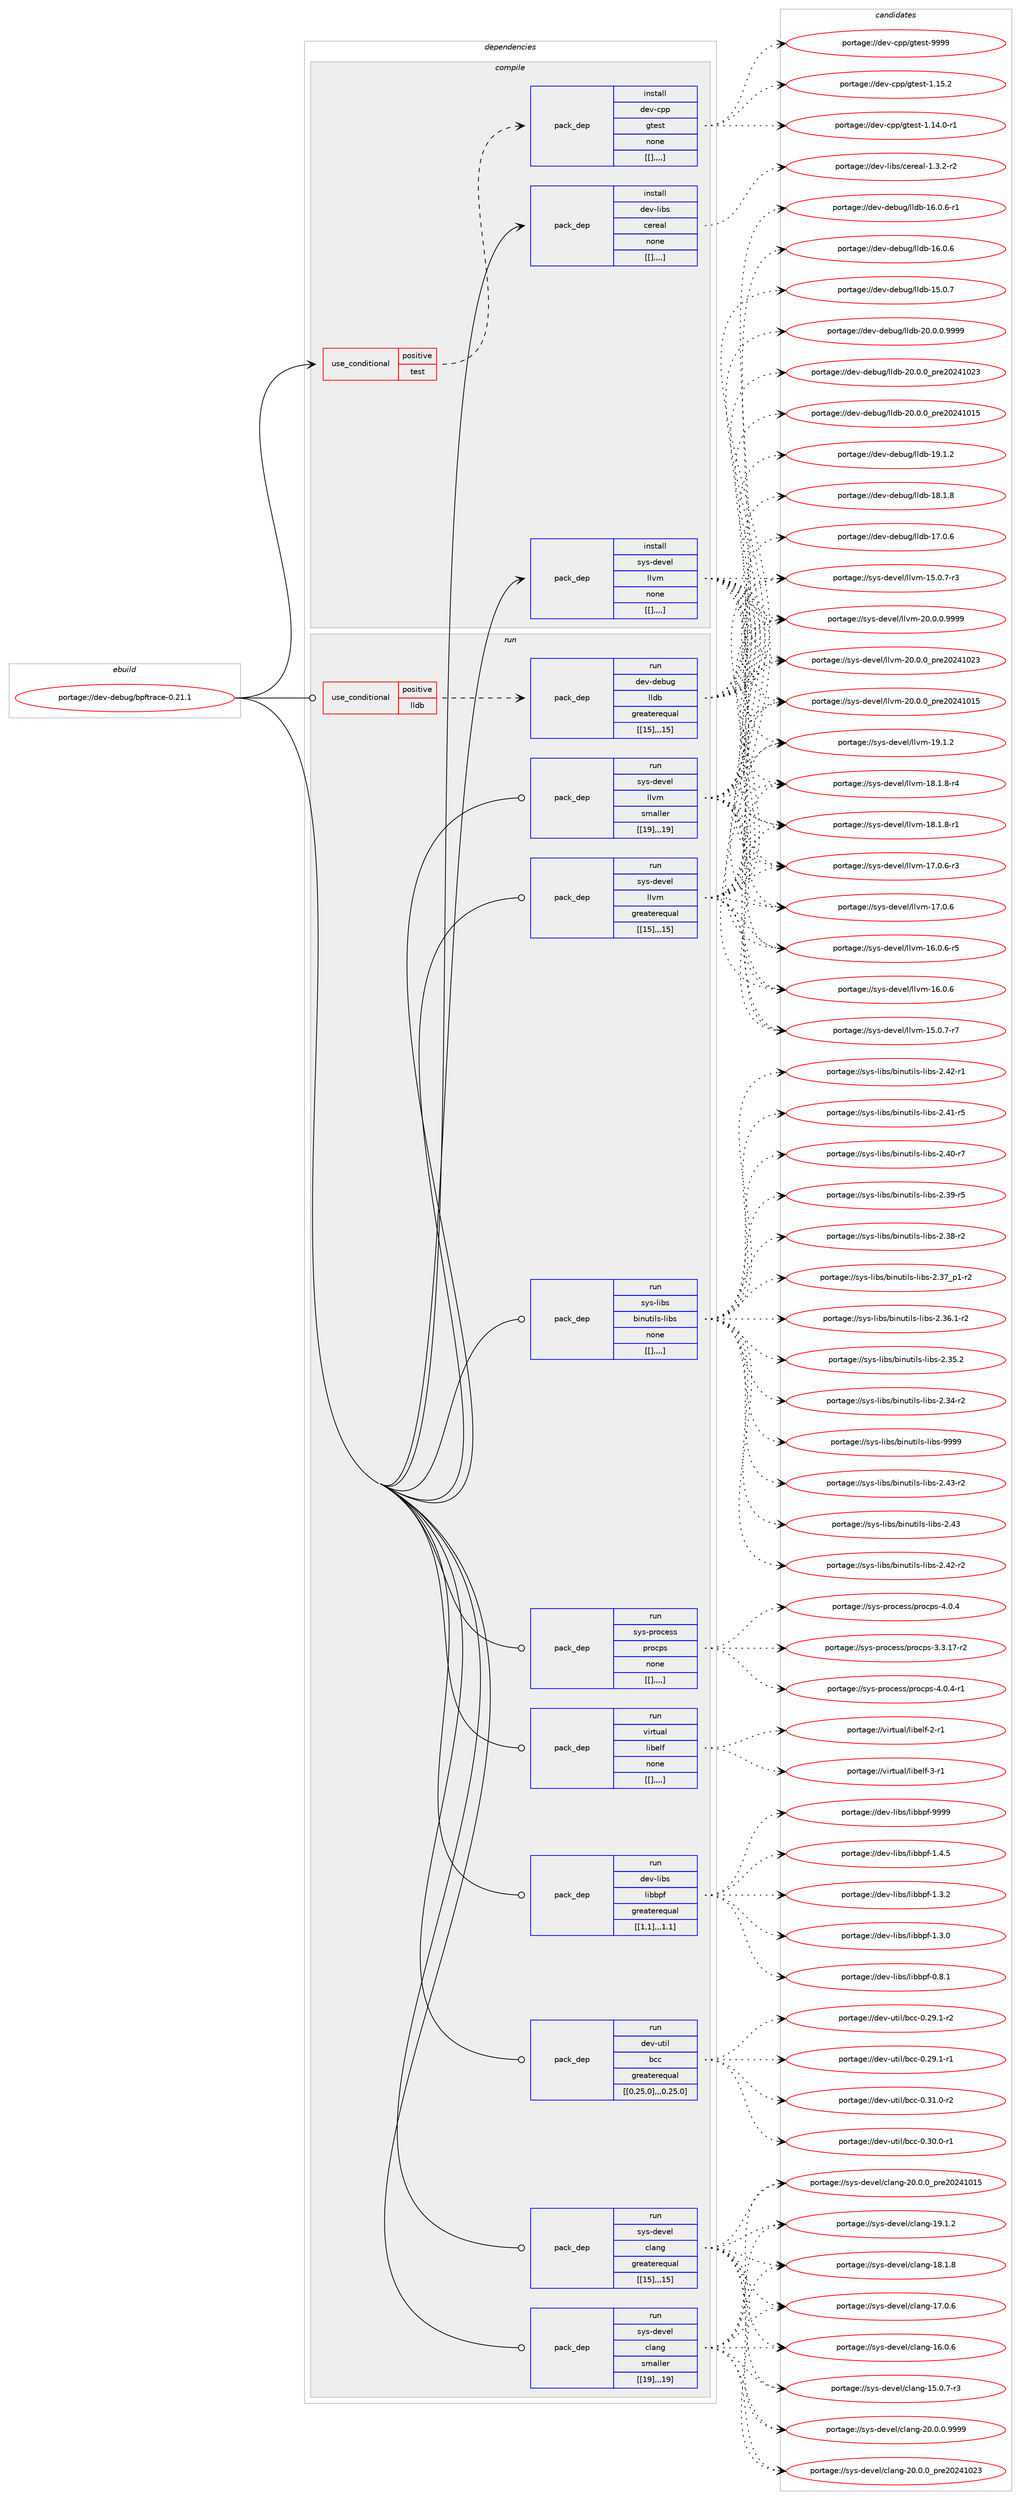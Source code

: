 digraph prolog {

# *************
# Graph options
# *************

newrank=true;
concentrate=true;
compound=true;
graph [rankdir=LR,fontname=Helvetica,fontsize=10,ranksep=1.5];#, ranksep=2.5, nodesep=0.2];
edge  [arrowhead=vee];
node  [fontname=Helvetica,fontsize=10];

# **********
# The ebuild
# **********

subgraph cluster_leftcol {
color=gray;
label=<<i>ebuild</i>>;
id [label="portage://dev-debug/bpftrace-0.21.1", color=red, width=4, href="../dev-debug/bpftrace-0.21.1.svg"];
}

# ****************
# The dependencies
# ****************

subgraph cluster_midcol {
color=gray;
label=<<i>dependencies</i>>;
subgraph cluster_compile {
fillcolor="#eeeeee";
style=filled;
label=<<i>compile</i>>;
subgraph cond20114 {
dependency74010 [label=<<TABLE BORDER="0" CELLBORDER="1" CELLSPACING="0" CELLPADDING="4"><TR><TD ROWSPAN="3" CELLPADDING="10">use_conditional</TD></TR><TR><TD>positive</TD></TR><TR><TD>test</TD></TR></TABLE>>, shape=none, color=red];
subgraph pack52888 {
dependency74050 [label=<<TABLE BORDER="0" CELLBORDER="1" CELLSPACING="0" CELLPADDING="4" WIDTH="220"><TR><TD ROWSPAN="6" CELLPADDING="30">pack_dep</TD></TR><TR><TD WIDTH="110">install</TD></TR><TR><TD>dev-cpp</TD></TR><TR><TD>gtest</TD></TR><TR><TD>none</TD></TR><TR><TD>[[],,,,]</TD></TR></TABLE>>, shape=none, color=blue];
}
dependency74010:e -> dependency74050:w [weight=20,style="dashed",arrowhead="vee"];
}
id:e -> dependency74010:w [weight=20,style="solid",arrowhead="vee"];
subgraph pack52930 {
dependency74122 [label=<<TABLE BORDER="0" CELLBORDER="1" CELLSPACING="0" CELLPADDING="4" WIDTH="220"><TR><TD ROWSPAN="6" CELLPADDING="30">pack_dep</TD></TR><TR><TD WIDTH="110">install</TD></TR><TR><TD>dev-libs</TD></TR><TR><TD>cereal</TD></TR><TR><TD>none</TD></TR><TR><TD>[[],,,,]</TD></TR></TABLE>>, shape=none, color=blue];
}
id:e -> dependency74122:w [weight=20,style="solid",arrowhead="vee"];
subgraph pack52941 {
dependency74166 [label=<<TABLE BORDER="0" CELLBORDER="1" CELLSPACING="0" CELLPADDING="4" WIDTH="220"><TR><TD ROWSPAN="6" CELLPADDING="30">pack_dep</TD></TR><TR><TD WIDTH="110">install</TD></TR><TR><TD>sys-devel</TD></TR><TR><TD>llvm</TD></TR><TR><TD>none</TD></TR><TR><TD>[[],,,,]</TD></TR></TABLE>>, shape=none, color=blue];
}
id:e -> dependency74166:w [weight=20,style="solid",arrowhead="vee"];
}
subgraph cluster_compileandrun {
fillcolor="#eeeeee";
style=filled;
label=<<i>compile and run</i>>;
}
subgraph cluster_run {
fillcolor="#eeeeee";
style=filled;
label=<<i>run</i>>;
subgraph cond20186 {
dependency74170 [label=<<TABLE BORDER="0" CELLBORDER="1" CELLSPACING="0" CELLPADDING="4"><TR><TD ROWSPAN="3" CELLPADDING="10">use_conditional</TD></TR><TR><TD>positive</TD></TR><TR><TD>lldb</TD></TR></TABLE>>, shape=none, color=red];
subgraph pack52991 {
dependency74206 [label=<<TABLE BORDER="0" CELLBORDER="1" CELLSPACING="0" CELLPADDING="4" WIDTH="220"><TR><TD ROWSPAN="6" CELLPADDING="30">pack_dep</TD></TR><TR><TD WIDTH="110">run</TD></TR><TR><TD>dev-debug</TD></TR><TR><TD>lldb</TD></TR><TR><TD>greaterequal</TD></TR><TR><TD>[[15],,,15]</TD></TR></TABLE>>, shape=none, color=blue];
}
dependency74170:e -> dependency74206:w [weight=20,style="dashed",arrowhead="vee"];
}
id:e -> dependency74170:w [weight=20,style="solid",arrowhead="odot"];
subgraph pack52995 {
dependency74210 [label=<<TABLE BORDER="0" CELLBORDER="1" CELLSPACING="0" CELLPADDING="4" WIDTH="220"><TR><TD ROWSPAN="6" CELLPADDING="30">pack_dep</TD></TR><TR><TD WIDTH="110">run</TD></TR><TR><TD>dev-libs</TD></TR><TR><TD>libbpf</TD></TR><TR><TD>greaterequal</TD></TR><TR><TD>[[1,1],,,1.1]</TD></TR></TABLE>>, shape=none, color=blue];
}
id:e -> dependency74210:w [weight=20,style="solid",arrowhead="odot"];
subgraph pack52997 {
dependency74249 [label=<<TABLE BORDER="0" CELLBORDER="1" CELLSPACING="0" CELLPADDING="4" WIDTH="220"><TR><TD ROWSPAN="6" CELLPADDING="30">pack_dep</TD></TR><TR><TD WIDTH="110">run</TD></TR><TR><TD>dev-util</TD></TR><TR><TD>bcc</TD></TR><TR><TD>greaterequal</TD></TR><TR><TD>[[0,25,0],,,0.25.0]</TD></TR></TABLE>>, shape=none, color=blue];
}
id:e -> dependency74249:w [weight=20,style="solid",arrowhead="odot"];
subgraph pack53031 {
dependency74300 [label=<<TABLE BORDER="0" CELLBORDER="1" CELLSPACING="0" CELLPADDING="4" WIDTH="220"><TR><TD ROWSPAN="6" CELLPADDING="30">pack_dep</TD></TR><TR><TD WIDTH="110">run</TD></TR><TR><TD>sys-devel</TD></TR><TR><TD>clang</TD></TR><TR><TD>greaterequal</TD></TR><TR><TD>[[15],,,15]</TD></TR></TABLE>>, shape=none, color=blue];
}
id:e -> dependency74300:w [weight=20,style="solid",arrowhead="odot"];
subgraph pack53075 {
dependency74379 [label=<<TABLE BORDER="0" CELLBORDER="1" CELLSPACING="0" CELLPADDING="4" WIDTH="220"><TR><TD ROWSPAN="6" CELLPADDING="30">pack_dep</TD></TR><TR><TD WIDTH="110">run</TD></TR><TR><TD>sys-devel</TD></TR><TR><TD>clang</TD></TR><TR><TD>smaller</TD></TR><TR><TD>[[19],,,19]</TD></TR></TABLE>>, shape=none, color=blue];
}
id:e -> dependency74379:w [weight=20,style="solid",arrowhead="odot"];
subgraph pack53116 {
dependency74390 [label=<<TABLE BORDER="0" CELLBORDER="1" CELLSPACING="0" CELLPADDING="4" WIDTH="220"><TR><TD ROWSPAN="6" CELLPADDING="30">pack_dep</TD></TR><TR><TD WIDTH="110">run</TD></TR><TR><TD>sys-devel</TD></TR><TR><TD>llvm</TD></TR><TR><TD>greaterequal</TD></TR><TR><TD>[[15],,,15]</TD></TR></TABLE>>, shape=none, color=blue];
}
id:e -> dependency74390:w [weight=20,style="solid",arrowhead="odot"];
subgraph pack53126 {
dependency74398 [label=<<TABLE BORDER="0" CELLBORDER="1" CELLSPACING="0" CELLPADDING="4" WIDTH="220"><TR><TD ROWSPAN="6" CELLPADDING="30">pack_dep</TD></TR><TR><TD WIDTH="110">run</TD></TR><TR><TD>sys-devel</TD></TR><TR><TD>llvm</TD></TR><TR><TD>smaller</TD></TR><TR><TD>[[19],,,19]</TD></TR></TABLE>>, shape=none, color=blue];
}
id:e -> dependency74398:w [weight=20,style="solid",arrowhead="odot"];
subgraph pack53134 {
dependency74449 [label=<<TABLE BORDER="0" CELLBORDER="1" CELLSPACING="0" CELLPADDING="4" WIDTH="220"><TR><TD ROWSPAN="6" CELLPADDING="30">pack_dep</TD></TR><TR><TD WIDTH="110">run</TD></TR><TR><TD>sys-libs</TD></TR><TR><TD>binutils-libs</TD></TR><TR><TD>none</TD></TR><TR><TD>[[],,,,]</TD></TR></TABLE>>, shape=none, color=blue];
}
id:e -> dependency74449:w [weight=20,style="solid",arrowhead="odot"];
subgraph pack53163 {
dependency74476 [label=<<TABLE BORDER="0" CELLBORDER="1" CELLSPACING="0" CELLPADDING="4" WIDTH="220"><TR><TD ROWSPAN="6" CELLPADDING="30">pack_dep</TD></TR><TR><TD WIDTH="110">run</TD></TR><TR><TD>sys-process</TD></TR><TR><TD>procps</TD></TR><TR><TD>none</TD></TR><TR><TD>[[],,,,]</TD></TR></TABLE>>, shape=none, color=blue];
}
id:e -> dependency74476:w [weight=20,style="solid",arrowhead="odot"];
subgraph pack53193 {
dependency74498 [label=<<TABLE BORDER="0" CELLBORDER="1" CELLSPACING="0" CELLPADDING="4" WIDTH="220"><TR><TD ROWSPAN="6" CELLPADDING="30">pack_dep</TD></TR><TR><TD WIDTH="110">run</TD></TR><TR><TD>virtual</TD></TR><TR><TD>libelf</TD></TR><TR><TD>none</TD></TR><TR><TD>[[],,,,]</TD></TR></TABLE>>, shape=none, color=blue];
}
id:e -> dependency74498:w [weight=20,style="solid",arrowhead="odot"];
}
}

# **************
# The candidates
# **************

subgraph cluster_choices {
rank=same;
color=gray;
label=<<i>candidates</i>>;

subgraph choice52086 {
color=black;
nodesep=1;
choice1001011184599112112471031161011151164557575757 [label="portage://dev-cpp/gtest-9999", color=red, width=4,href="../dev-cpp/gtest-9999.svg"];
choice10010111845991121124710311610111511645494649534650 [label="portage://dev-cpp/gtest-1.15.2", color=red, width=4,href="../dev-cpp/gtest-1.15.2.svg"];
choice100101118459911211247103116101115116454946495246484511449 [label="portage://dev-cpp/gtest-1.14.0-r1", color=red, width=4,href="../dev-cpp/gtest-1.14.0-r1.svg"];
dependency74050:e -> choice1001011184599112112471031161011151164557575757:w [style=dotted,weight="100"];
dependency74050:e -> choice10010111845991121124710311610111511645494649534650:w [style=dotted,weight="100"];
dependency74050:e -> choice100101118459911211247103116101115116454946495246484511449:w [style=dotted,weight="100"];
}
subgraph choice52125 {
color=black;
nodesep=1;
choice10010111845108105981154799101114101971084549465146504511450 [label="portage://dev-libs/cereal-1.3.2-r2", color=red, width=4,href="../dev-libs/cereal-1.3.2-r2.svg"];
dependency74122:e -> choice10010111845108105981154799101114101971084549465146504511450:w [style=dotted,weight="100"];
}
subgraph choice52130 {
color=black;
nodesep=1;
choice1151211154510010111810110847108108118109455048464846484657575757 [label="portage://sys-devel/llvm-20.0.0.9999", color=red, width=4,href="../sys-devel/llvm-20.0.0.9999.svg"];
choice115121115451001011181011084710810811810945504846484648951121141015048505249485051 [label="portage://sys-devel/llvm-20.0.0_pre20241023", color=red, width=4,href="../sys-devel/llvm-20.0.0_pre20241023.svg"];
choice115121115451001011181011084710810811810945504846484648951121141015048505249484953 [label="portage://sys-devel/llvm-20.0.0_pre20241015", color=red, width=4,href="../sys-devel/llvm-20.0.0_pre20241015.svg"];
choice115121115451001011181011084710810811810945495746494650 [label="portage://sys-devel/llvm-19.1.2", color=red, width=4,href="../sys-devel/llvm-19.1.2.svg"];
choice1151211154510010111810110847108108118109454956464946564511452 [label="portage://sys-devel/llvm-18.1.8-r4", color=red, width=4,href="../sys-devel/llvm-18.1.8-r4.svg"];
choice1151211154510010111810110847108108118109454956464946564511449 [label="portage://sys-devel/llvm-18.1.8-r1", color=red, width=4,href="../sys-devel/llvm-18.1.8-r1.svg"];
choice1151211154510010111810110847108108118109454955464846544511451 [label="portage://sys-devel/llvm-17.0.6-r3", color=red, width=4,href="../sys-devel/llvm-17.0.6-r3.svg"];
choice115121115451001011181011084710810811810945495546484654 [label="portage://sys-devel/llvm-17.0.6", color=red, width=4,href="../sys-devel/llvm-17.0.6.svg"];
choice1151211154510010111810110847108108118109454954464846544511453 [label="portage://sys-devel/llvm-16.0.6-r5", color=red, width=4,href="../sys-devel/llvm-16.0.6-r5.svg"];
choice115121115451001011181011084710810811810945495446484654 [label="portage://sys-devel/llvm-16.0.6", color=red, width=4,href="../sys-devel/llvm-16.0.6.svg"];
choice1151211154510010111810110847108108118109454953464846554511455 [label="portage://sys-devel/llvm-15.0.7-r7", color=red, width=4,href="../sys-devel/llvm-15.0.7-r7.svg"];
choice1151211154510010111810110847108108118109454953464846554511451 [label="portage://sys-devel/llvm-15.0.7-r3", color=red, width=4,href="../sys-devel/llvm-15.0.7-r3.svg"];
dependency74166:e -> choice1151211154510010111810110847108108118109455048464846484657575757:w [style=dotted,weight="100"];
dependency74166:e -> choice115121115451001011181011084710810811810945504846484648951121141015048505249485051:w [style=dotted,weight="100"];
dependency74166:e -> choice115121115451001011181011084710810811810945504846484648951121141015048505249484953:w [style=dotted,weight="100"];
dependency74166:e -> choice115121115451001011181011084710810811810945495746494650:w [style=dotted,weight="100"];
dependency74166:e -> choice1151211154510010111810110847108108118109454956464946564511452:w [style=dotted,weight="100"];
dependency74166:e -> choice1151211154510010111810110847108108118109454956464946564511449:w [style=dotted,weight="100"];
dependency74166:e -> choice1151211154510010111810110847108108118109454955464846544511451:w [style=dotted,weight="100"];
dependency74166:e -> choice115121115451001011181011084710810811810945495546484654:w [style=dotted,weight="100"];
dependency74166:e -> choice1151211154510010111810110847108108118109454954464846544511453:w [style=dotted,weight="100"];
dependency74166:e -> choice115121115451001011181011084710810811810945495446484654:w [style=dotted,weight="100"];
dependency74166:e -> choice1151211154510010111810110847108108118109454953464846554511455:w [style=dotted,weight="100"];
dependency74166:e -> choice1151211154510010111810110847108108118109454953464846554511451:w [style=dotted,weight="100"];
}
subgraph choice52137 {
color=black;
nodesep=1;
choice10010111845100101981171034710810810098455048464846484657575757 [label="portage://dev-debug/lldb-20.0.0.9999", color=red, width=4,href="../dev-debug/lldb-20.0.0.9999.svg"];
choice1001011184510010198117103471081081009845504846484648951121141015048505249485051 [label="portage://dev-debug/lldb-20.0.0_pre20241023", color=red, width=4,href="../dev-debug/lldb-20.0.0_pre20241023.svg"];
choice1001011184510010198117103471081081009845504846484648951121141015048505249484953 [label="portage://dev-debug/lldb-20.0.0_pre20241015", color=red, width=4,href="../dev-debug/lldb-20.0.0_pre20241015.svg"];
choice1001011184510010198117103471081081009845495746494650 [label="portage://dev-debug/lldb-19.1.2", color=red, width=4,href="../dev-debug/lldb-19.1.2.svg"];
choice1001011184510010198117103471081081009845495646494656 [label="portage://dev-debug/lldb-18.1.8", color=red, width=4,href="../dev-debug/lldb-18.1.8.svg"];
choice1001011184510010198117103471081081009845495546484654 [label="portage://dev-debug/lldb-17.0.6", color=red, width=4,href="../dev-debug/lldb-17.0.6.svg"];
choice10010111845100101981171034710810810098454954464846544511449 [label="portage://dev-debug/lldb-16.0.6-r1", color=red, width=4,href="../dev-debug/lldb-16.0.6-r1.svg"];
choice1001011184510010198117103471081081009845495446484654 [label="portage://dev-debug/lldb-16.0.6", color=red, width=4,href="../dev-debug/lldb-16.0.6.svg"];
choice1001011184510010198117103471081081009845495346484655 [label="portage://dev-debug/lldb-15.0.7", color=red, width=4,href="../dev-debug/lldb-15.0.7.svg"];
dependency74206:e -> choice10010111845100101981171034710810810098455048464846484657575757:w [style=dotted,weight="100"];
dependency74206:e -> choice1001011184510010198117103471081081009845504846484648951121141015048505249485051:w [style=dotted,weight="100"];
dependency74206:e -> choice1001011184510010198117103471081081009845504846484648951121141015048505249484953:w [style=dotted,weight="100"];
dependency74206:e -> choice1001011184510010198117103471081081009845495746494650:w [style=dotted,weight="100"];
dependency74206:e -> choice1001011184510010198117103471081081009845495646494656:w [style=dotted,weight="100"];
dependency74206:e -> choice1001011184510010198117103471081081009845495546484654:w [style=dotted,weight="100"];
dependency74206:e -> choice10010111845100101981171034710810810098454954464846544511449:w [style=dotted,weight="100"];
dependency74206:e -> choice1001011184510010198117103471081081009845495446484654:w [style=dotted,weight="100"];
dependency74206:e -> choice1001011184510010198117103471081081009845495346484655:w [style=dotted,weight="100"];
}
subgraph choice52153 {
color=black;
nodesep=1;
choice10010111845108105981154710810598981121024557575757 [label="portage://dev-libs/libbpf-9999", color=red, width=4,href="../dev-libs/libbpf-9999.svg"];
choice1001011184510810598115471081059898112102454946524653 [label="portage://dev-libs/libbpf-1.4.5", color=red, width=4,href="../dev-libs/libbpf-1.4.5.svg"];
choice1001011184510810598115471081059898112102454946514650 [label="portage://dev-libs/libbpf-1.3.2", color=red, width=4,href="../dev-libs/libbpf-1.3.2.svg"];
choice1001011184510810598115471081059898112102454946514648 [label="portage://dev-libs/libbpf-1.3.0", color=red, width=4,href="../dev-libs/libbpf-1.3.0.svg"];
choice1001011184510810598115471081059898112102454846564649 [label="portage://dev-libs/libbpf-0.8.1", color=red, width=4,href="../dev-libs/libbpf-0.8.1.svg"];
dependency74210:e -> choice10010111845108105981154710810598981121024557575757:w [style=dotted,weight="100"];
dependency74210:e -> choice1001011184510810598115471081059898112102454946524653:w [style=dotted,weight="100"];
dependency74210:e -> choice1001011184510810598115471081059898112102454946514650:w [style=dotted,weight="100"];
dependency74210:e -> choice1001011184510810598115471081059898112102454946514648:w [style=dotted,weight="100"];
dependency74210:e -> choice1001011184510810598115471081059898112102454846564649:w [style=dotted,weight="100"];
}
subgraph choice52156 {
color=black;
nodesep=1;
choice1001011184511711610510847989999454846514946484511450 [label="portage://dev-util/bcc-0.31.0-r2", color=red, width=4,href="../dev-util/bcc-0.31.0-r2.svg"];
choice1001011184511711610510847989999454846514846484511449 [label="portage://dev-util/bcc-0.30.0-r1", color=red, width=4,href="../dev-util/bcc-0.30.0-r1.svg"];
choice1001011184511711610510847989999454846505746494511450 [label="portage://dev-util/bcc-0.29.1-r2", color=red, width=4,href="../dev-util/bcc-0.29.1-r2.svg"];
choice1001011184511711610510847989999454846505746494511449 [label="portage://dev-util/bcc-0.29.1-r1", color=red, width=4,href="../dev-util/bcc-0.29.1-r1.svg"];
dependency74249:e -> choice1001011184511711610510847989999454846514946484511450:w [style=dotted,weight="100"];
dependency74249:e -> choice1001011184511711610510847989999454846514846484511449:w [style=dotted,weight="100"];
dependency74249:e -> choice1001011184511711610510847989999454846505746494511450:w [style=dotted,weight="100"];
dependency74249:e -> choice1001011184511711610510847989999454846505746494511449:w [style=dotted,weight="100"];
}
subgraph choice52169 {
color=black;
nodesep=1;
choice11512111545100101118101108479910897110103455048464846484657575757 [label="portage://sys-devel/clang-20.0.0.9999", color=red, width=4,href="../sys-devel/clang-20.0.0.9999.svg"];
choice1151211154510010111810110847991089711010345504846484648951121141015048505249485051 [label="portage://sys-devel/clang-20.0.0_pre20241023", color=red, width=4,href="../sys-devel/clang-20.0.0_pre20241023.svg"];
choice1151211154510010111810110847991089711010345504846484648951121141015048505249484953 [label="portage://sys-devel/clang-20.0.0_pre20241015", color=red, width=4,href="../sys-devel/clang-20.0.0_pre20241015.svg"];
choice1151211154510010111810110847991089711010345495746494650 [label="portage://sys-devel/clang-19.1.2", color=red, width=4,href="../sys-devel/clang-19.1.2.svg"];
choice1151211154510010111810110847991089711010345495646494656 [label="portage://sys-devel/clang-18.1.8", color=red, width=4,href="../sys-devel/clang-18.1.8.svg"];
choice1151211154510010111810110847991089711010345495546484654 [label="portage://sys-devel/clang-17.0.6", color=red, width=4,href="../sys-devel/clang-17.0.6.svg"];
choice1151211154510010111810110847991089711010345495446484654 [label="portage://sys-devel/clang-16.0.6", color=red, width=4,href="../sys-devel/clang-16.0.6.svg"];
choice11512111545100101118101108479910897110103454953464846554511451 [label="portage://sys-devel/clang-15.0.7-r3", color=red, width=4,href="../sys-devel/clang-15.0.7-r3.svg"];
dependency74300:e -> choice11512111545100101118101108479910897110103455048464846484657575757:w [style=dotted,weight="100"];
dependency74300:e -> choice1151211154510010111810110847991089711010345504846484648951121141015048505249485051:w [style=dotted,weight="100"];
dependency74300:e -> choice1151211154510010111810110847991089711010345504846484648951121141015048505249484953:w [style=dotted,weight="100"];
dependency74300:e -> choice1151211154510010111810110847991089711010345495746494650:w [style=dotted,weight="100"];
dependency74300:e -> choice1151211154510010111810110847991089711010345495646494656:w [style=dotted,weight="100"];
dependency74300:e -> choice1151211154510010111810110847991089711010345495546484654:w [style=dotted,weight="100"];
dependency74300:e -> choice1151211154510010111810110847991089711010345495446484654:w [style=dotted,weight="100"];
dependency74300:e -> choice11512111545100101118101108479910897110103454953464846554511451:w [style=dotted,weight="100"];
}
subgraph choice52226 {
color=black;
nodesep=1;
choice11512111545100101118101108479910897110103455048464846484657575757 [label="portage://sys-devel/clang-20.0.0.9999", color=red, width=4,href="../sys-devel/clang-20.0.0.9999.svg"];
choice1151211154510010111810110847991089711010345504846484648951121141015048505249485051 [label="portage://sys-devel/clang-20.0.0_pre20241023", color=red, width=4,href="../sys-devel/clang-20.0.0_pre20241023.svg"];
choice1151211154510010111810110847991089711010345504846484648951121141015048505249484953 [label="portage://sys-devel/clang-20.0.0_pre20241015", color=red, width=4,href="../sys-devel/clang-20.0.0_pre20241015.svg"];
choice1151211154510010111810110847991089711010345495746494650 [label="portage://sys-devel/clang-19.1.2", color=red, width=4,href="../sys-devel/clang-19.1.2.svg"];
choice1151211154510010111810110847991089711010345495646494656 [label="portage://sys-devel/clang-18.1.8", color=red, width=4,href="../sys-devel/clang-18.1.8.svg"];
choice1151211154510010111810110847991089711010345495546484654 [label="portage://sys-devel/clang-17.0.6", color=red, width=4,href="../sys-devel/clang-17.0.6.svg"];
choice1151211154510010111810110847991089711010345495446484654 [label="portage://sys-devel/clang-16.0.6", color=red, width=4,href="../sys-devel/clang-16.0.6.svg"];
choice11512111545100101118101108479910897110103454953464846554511451 [label="portage://sys-devel/clang-15.0.7-r3", color=red, width=4,href="../sys-devel/clang-15.0.7-r3.svg"];
dependency74379:e -> choice11512111545100101118101108479910897110103455048464846484657575757:w [style=dotted,weight="100"];
dependency74379:e -> choice1151211154510010111810110847991089711010345504846484648951121141015048505249485051:w [style=dotted,weight="100"];
dependency74379:e -> choice1151211154510010111810110847991089711010345504846484648951121141015048505249484953:w [style=dotted,weight="100"];
dependency74379:e -> choice1151211154510010111810110847991089711010345495746494650:w [style=dotted,weight="100"];
dependency74379:e -> choice1151211154510010111810110847991089711010345495646494656:w [style=dotted,weight="100"];
dependency74379:e -> choice1151211154510010111810110847991089711010345495546484654:w [style=dotted,weight="100"];
dependency74379:e -> choice1151211154510010111810110847991089711010345495446484654:w [style=dotted,weight="100"];
dependency74379:e -> choice11512111545100101118101108479910897110103454953464846554511451:w [style=dotted,weight="100"];
}
subgraph choice52233 {
color=black;
nodesep=1;
choice1151211154510010111810110847108108118109455048464846484657575757 [label="portage://sys-devel/llvm-20.0.0.9999", color=red, width=4,href="../sys-devel/llvm-20.0.0.9999.svg"];
choice115121115451001011181011084710810811810945504846484648951121141015048505249485051 [label="portage://sys-devel/llvm-20.0.0_pre20241023", color=red, width=4,href="../sys-devel/llvm-20.0.0_pre20241023.svg"];
choice115121115451001011181011084710810811810945504846484648951121141015048505249484953 [label="portage://sys-devel/llvm-20.0.0_pre20241015", color=red, width=4,href="../sys-devel/llvm-20.0.0_pre20241015.svg"];
choice115121115451001011181011084710810811810945495746494650 [label="portage://sys-devel/llvm-19.1.2", color=red, width=4,href="../sys-devel/llvm-19.1.2.svg"];
choice1151211154510010111810110847108108118109454956464946564511452 [label="portage://sys-devel/llvm-18.1.8-r4", color=red, width=4,href="../sys-devel/llvm-18.1.8-r4.svg"];
choice1151211154510010111810110847108108118109454956464946564511449 [label="portage://sys-devel/llvm-18.1.8-r1", color=red, width=4,href="../sys-devel/llvm-18.1.8-r1.svg"];
choice1151211154510010111810110847108108118109454955464846544511451 [label="portage://sys-devel/llvm-17.0.6-r3", color=red, width=4,href="../sys-devel/llvm-17.0.6-r3.svg"];
choice115121115451001011181011084710810811810945495546484654 [label="portage://sys-devel/llvm-17.0.6", color=red, width=4,href="../sys-devel/llvm-17.0.6.svg"];
choice1151211154510010111810110847108108118109454954464846544511453 [label="portage://sys-devel/llvm-16.0.6-r5", color=red, width=4,href="../sys-devel/llvm-16.0.6-r5.svg"];
choice115121115451001011181011084710810811810945495446484654 [label="portage://sys-devel/llvm-16.0.6", color=red, width=4,href="../sys-devel/llvm-16.0.6.svg"];
choice1151211154510010111810110847108108118109454953464846554511455 [label="portage://sys-devel/llvm-15.0.7-r7", color=red, width=4,href="../sys-devel/llvm-15.0.7-r7.svg"];
choice1151211154510010111810110847108108118109454953464846554511451 [label="portage://sys-devel/llvm-15.0.7-r3", color=red, width=4,href="../sys-devel/llvm-15.0.7-r3.svg"];
dependency74390:e -> choice1151211154510010111810110847108108118109455048464846484657575757:w [style=dotted,weight="100"];
dependency74390:e -> choice115121115451001011181011084710810811810945504846484648951121141015048505249485051:w [style=dotted,weight="100"];
dependency74390:e -> choice115121115451001011181011084710810811810945504846484648951121141015048505249484953:w [style=dotted,weight="100"];
dependency74390:e -> choice115121115451001011181011084710810811810945495746494650:w [style=dotted,weight="100"];
dependency74390:e -> choice1151211154510010111810110847108108118109454956464946564511452:w [style=dotted,weight="100"];
dependency74390:e -> choice1151211154510010111810110847108108118109454956464946564511449:w [style=dotted,weight="100"];
dependency74390:e -> choice1151211154510010111810110847108108118109454955464846544511451:w [style=dotted,weight="100"];
dependency74390:e -> choice115121115451001011181011084710810811810945495546484654:w [style=dotted,weight="100"];
dependency74390:e -> choice1151211154510010111810110847108108118109454954464846544511453:w [style=dotted,weight="100"];
dependency74390:e -> choice115121115451001011181011084710810811810945495446484654:w [style=dotted,weight="100"];
dependency74390:e -> choice1151211154510010111810110847108108118109454953464846554511455:w [style=dotted,weight="100"];
dependency74390:e -> choice1151211154510010111810110847108108118109454953464846554511451:w [style=dotted,weight="100"];
}
subgraph choice52237 {
color=black;
nodesep=1;
choice1151211154510010111810110847108108118109455048464846484657575757 [label="portage://sys-devel/llvm-20.0.0.9999", color=red, width=4,href="../sys-devel/llvm-20.0.0.9999.svg"];
choice115121115451001011181011084710810811810945504846484648951121141015048505249485051 [label="portage://sys-devel/llvm-20.0.0_pre20241023", color=red, width=4,href="../sys-devel/llvm-20.0.0_pre20241023.svg"];
choice115121115451001011181011084710810811810945504846484648951121141015048505249484953 [label="portage://sys-devel/llvm-20.0.0_pre20241015", color=red, width=4,href="../sys-devel/llvm-20.0.0_pre20241015.svg"];
choice115121115451001011181011084710810811810945495746494650 [label="portage://sys-devel/llvm-19.1.2", color=red, width=4,href="../sys-devel/llvm-19.1.2.svg"];
choice1151211154510010111810110847108108118109454956464946564511452 [label="portage://sys-devel/llvm-18.1.8-r4", color=red, width=4,href="../sys-devel/llvm-18.1.8-r4.svg"];
choice1151211154510010111810110847108108118109454956464946564511449 [label="portage://sys-devel/llvm-18.1.8-r1", color=red, width=4,href="../sys-devel/llvm-18.1.8-r1.svg"];
choice1151211154510010111810110847108108118109454955464846544511451 [label="portage://sys-devel/llvm-17.0.6-r3", color=red, width=4,href="../sys-devel/llvm-17.0.6-r3.svg"];
choice115121115451001011181011084710810811810945495546484654 [label="portage://sys-devel/llvm-17.0.6", color=red, width=4,href="../sys-devel/llvm-17.0.6.svg"];
choice1151211154510010111810110847108108118109454954464846544511453 [label="portage://sys-devel/llvm-16.0.6-r5", color=red, width=4,href="../sys-devel/llvm-16.0.6-r5.svg"];
choice115121115451001011181011084710810811810945495446484654 [label="portage://sys-devel/llvm-16.0.6", color=red, width=4,href="../sys-devel/llvm-16.0.6.svg"];
choice1151211154510010111810110847108108118109454953464846554511455 [label="portage://sys-devel/llvm-15.0.7-r7", color=red, width=4,href="../sys-devel/llvm-15.0.7-r7.svg"];
choice1151211154510010111810110847108108118109454953464846554511451 [label="portage://sys-devel/llvm-15.0.7-r3", color=red, width=4,href="../sys-devel/llvm-15.0.7-r3.svg"];
dependency74398:e -> choice1151211154510010111810110847108108118109455048464846484657575757:w [style=dotted,weight="100"];
dependency74398:e -> choice115121115451001011181011084710810811810945504846484648951121141015048505249485051:w [style=dotted,weight="100"];
dependency74398:e -> choice115121115451001011181011084710810811810945504846484648951121141015048505249484953:w [style=dotted,weight="100"];
dependency74398:e -> choice115121115451001011181011084710810811810945495746494650:w [style=dotted,weight="100"];
dependency74398:e -> choice1151211154510010111810110847108108118109454956464946564511452:w [style=dotted,weight="100"];
dependency74398:e -> choice1151211154510010111810110847108108118109454956464946564511449:w [style=dotted,weight="100"];
dependency74398:e -> choice1151211154510010111810110847108108118109454955464846544511451:w [style=dotted,weight="100"];
dependency74398:e -> choice115121115451001011181011084710810811810945495546484654:w [style=dotted,weight="100"];
dependency74398:e -> choice1151211154510010111810110847108108118109454954464846544511453:w [style=dotted,weight="100"];
dependency74398:e -> choice115121115451001011181011084710810811810945495446484654:w [style=dotted,weight="100"];
dependency74398:e -> choice1151211154510010111810110847108108118109454953464846554511455:w [style=dotted,weight="100"];
dependency74398:e -> choice1151211154510010111810110847108108118109454953464846554511451:w [style=dotted,weight="100"];
}
subgraph choice52268 {
color=black;
nodesep=1;
choice1151211154510810598115479810511011711610510811545108105981154557575757 [label="portage://sys-libs/binutils-libs-9999", color=red, width=4,href="../sys-libs/binutils-libs-9999.svg"];
choice11512111545108105981154798105110117116105108115451081059811545504652514511450 [label="portage://sys-libs/binutils-libs-2.43-r2", color=red, width=4,href="../sys-libs/binutils-libs-2.43-r2.svg"];
choice1151211154510810598115479810511011711610510811545108105981154550465251 [label="portage://sys-libs/binutils-libs-2.43", color=red, width=4,href="../sys-libs/binutils-libs-2.43.svg"];
choice11512111545108105981154798105110117116105108115451081059811545504652504511450 [label="portage://sys-libs/binutils-libs-2.42-r2", color=red, width=4,href="../sys-libs/binutils-libs-2.42-r2.svg"];
choice11512111545108105981154798105110117116105108115451081059811545504652504511449 [label="portage://sys-libs/binutils-libs-2.42-r1", color=red, width=4,href="../sys-libs/binutils-libs-2.42-r1.svg"];
choice11512111545108105981154798105110117116105108115451081059811545504652494511453 [label="portage://sys-libs/binutils-libs-2.41-r5", color=red, width=4,href="../sys-libs/binutils-libs-2.41-r5.svg"];
choice11512111545108105981154798105110117116105108115451081059811545504652484511455 [label="portage://sys-libs/binutils-libs-2.40-r7", color=red, width=4,href="../sys-libs/binutils-libs-2.40-r7.svg"];
choice11512111545108105981154798105110117116105108115451081059811545504651574511453 [label="portage://sys-libs/binutils-libs-2.39-r5", color=red, width=4,href="../sys-libs/binutils-libs-2.39-r5.svg"];
choice11512111545108105981154798105110117116105108115451081059811545504651564511450 [label="portage://sys-libs/binutils-libs-2.38-r2", color=red, width=4,href="../sys-libs/binutils-libs-2.38-r2.svg"];
choice115121115451081059811547981051101171161051081154510810598115455046515595112494511450 [label="portage://sys-libs/binutils-libs-2.37_p1-r2", color=red, width=4,href="../sys-libs/binutils-libs-2.37_p1-r2.svg"];
choice115121115451081059811547981051101171161051081154510810598115455046515446494511450 [label="portage://sys-libs/binutils-libs-2.36.1-r2", color=red, width=4,href="../sys-libs/binutils-libs-2.36.1-r2.svg"];
choice11512111545108105981154798105110117116105108115451081059811545504651534650 [label="portage://sys-libs/binutils-libs-2.35.2", color=red, width=4,href="../sys-libs/binutils-libs-2.35.2.svg"];
choice11512111545108105981154798105110117116105108115451081059811545504651524511450 [label="portage://sys-libs/binutils-libs-2.34-r2", color=red, width=4,href="../sys-libs/binutils-libs-2.34-r2.svg"];
dependency74449:e -> choice1151211154510810598115479810511011711610510811545108105981154557575757:w [style=dotted,weight="100"];
dependency74449:e -> choice11512111545108105981154798105110117116105108115451081059811545504652514511450:w [style=dotted,weight="100"];
dependency74449:e -> choice1151211154510810598115479810511011711610510811545108105981154550465251:w [style=dotted,weight="100"];
dependency74449:e -> choice11512111545108105981154798105110117116105108115451081059811545504652504511450:w [style=dotted,weight="100"];
dependency74449:e -> choice11512111545108105981154798105110117116105108115451081059811545504652504511449:w [style=dotted,weight="100"];
dependency74449:e -> choice11512111545108105981154798105110117116105108115451081059811545504652494511453:w [style=dotted,weight="100"];
dependency74449:e -> choice11512111545108105981154798105110117116105108115451081059811545504652484511455:w [style=dotted,weight="100"];
dependency74449:e -> choice11512111545108105981154798105110117116105108115451081059811545504651574511453:w [style=dotted,weight="100"];
dependency74449:e -> choice11512111545108105981154798105110117116105108115451081059811545504651564511450:w [style=dotted,weight="100"];
dependency74449:e -> choice115121115451081059811547981051101171161051081154510810598115455046515595112494511450:w [style=dotted,weight="100"];
dependency74449:e -> choice115121115451081059811547981051101171161051081154510810598115455046515446494511450:w [style=dotted,weight="100"];
dependency74449:e -> choice11512111545108105981154798105110117116105108115451081059811545504651534650:w [style=dotted,weight="100"];
dependency74449:e -> choice11512111545108105981154798105110117116105108115451081059811545504651524511450:w [style=dotted,weight="100"];
}
subgraph choice52272 {
color=black;
nodesep=1;
choice115121115451121141119910111511547112114111991121154552464846524511449 [label="portage://sys-process/procps-4.0.4-r1", color=red, width=4,href="../sys-process/procps-4.0.4-r1.svg"];
choice11512111545112114111991011151154711211411199112115455246484652 [label="portage://sys-process/procps-4.0.4", color=red, width=4,href="../sys-process/procps-4.0.4.svg"];
choice11512111545112114111991011151154711211411199112115455146514649554511450 [label="portage://sys-process/procps-3.3.17-r2", color=red, width=4,href="../sys-process/procps-3.3.17-r2.svg"];
dependency74476:e -> choice115121115451121141119910111511547112114111991121154552464846524511449:w [style=dotted,weight="100"];
dependency74476:e -> choice11512111545112114111991011151154711211411199112115455246484652:w [style=dotted,weight="100"];
dependency74476:e -> choice11512111545112114111991011151154711211411199112115455146514649554511450:w [style=dotted,weight="100"];
}
subgraph choice52277 {
color=black;
nodesep=1;
choice11810511411611797108471081059810110810245514511449 [label="portage://virtual/libelf-3-r1", color=red, width=4,href="../virtual/libelf-3-r1.svg"];
choice11810511411611797108471081059810110810245504511449 [label="portage://virtual/libelf-2-r1", color=red, width=4,href="../virtual/libelf-2-r1.svg"];
dependency74498:e -> choice11810511411611797108471081059810110810245514511449:w [style=dotted,weight="100"];
dependency74498:e -> choice11810511411611797108471081059810110810245504511449:w [style=dotted,weight="100"];
}
}

}
